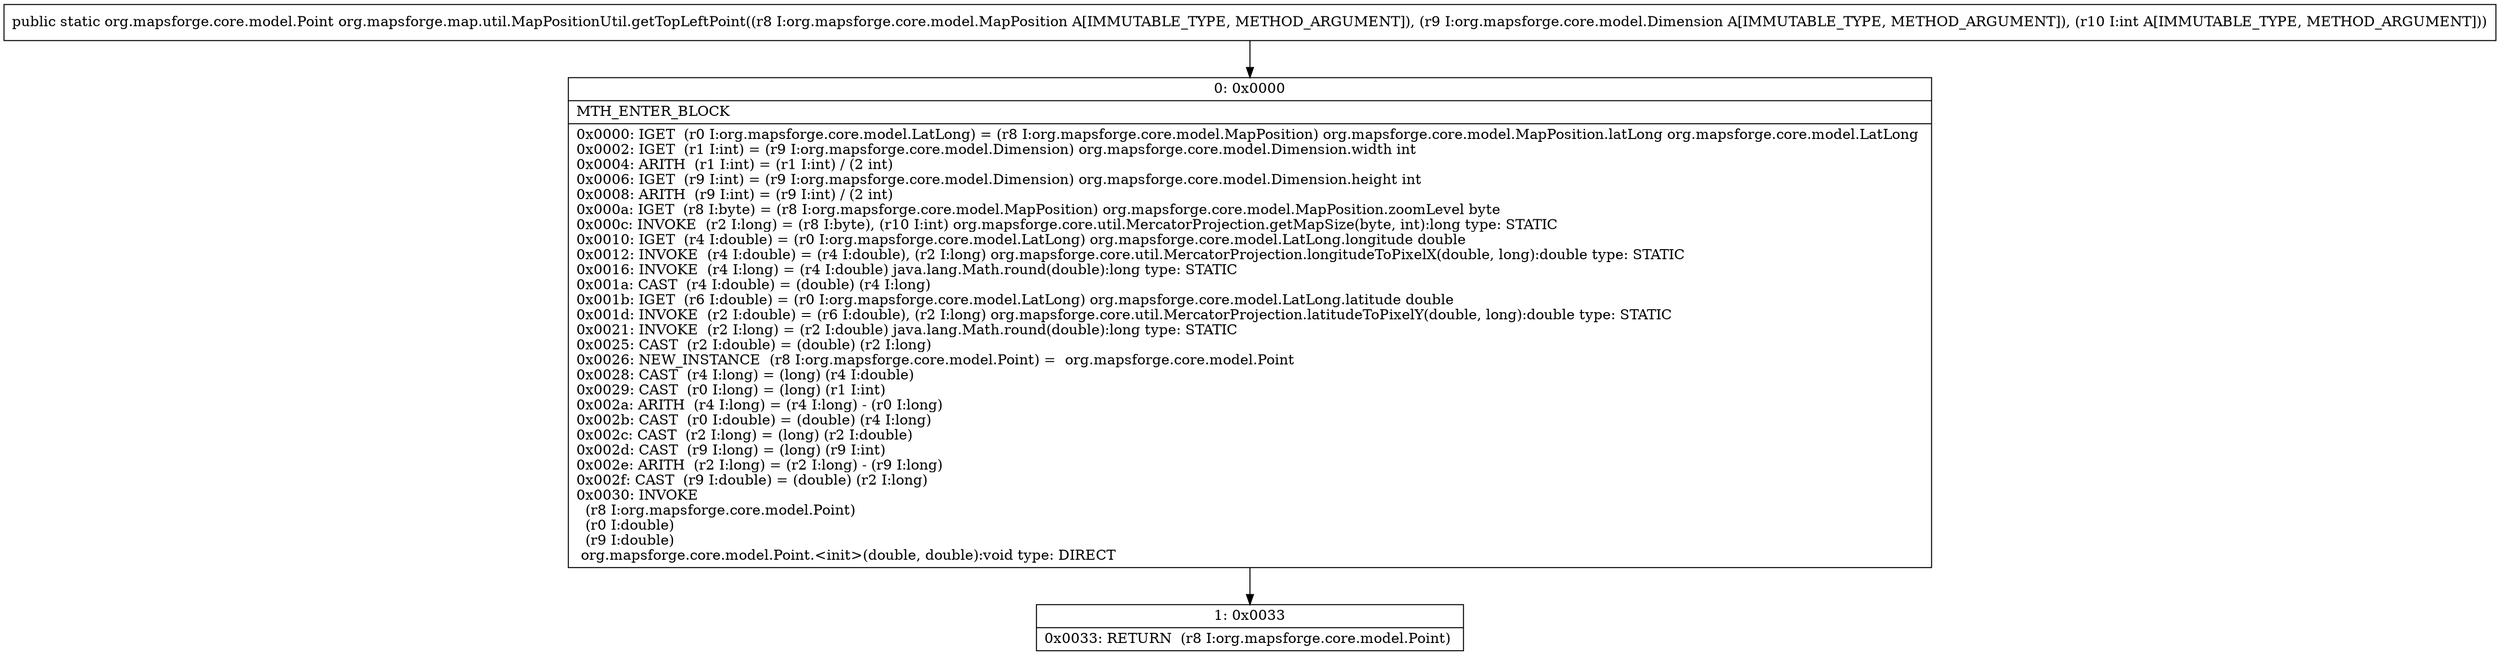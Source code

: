 digraph "CFG fororg.mapsforge.map.util.MapPositionUtil.getTopLeftPoint(Lorg\/mapsforge\/core\/model\/MapPosition;Lorg\/mapsforge\/core\/model\/Dimension;I)Lorg\/mapsforge\/core\/model\/Point;" {
Node_0 [shape=record,label="{0\:\ 0x0000|MTH_ENTER_BLOCK\l|0x0000: IGET  (r0 I:org.mapsforge.core.model.LatLong) = (r8 I:org.mapsforge.core.model.MapPosition) org.mapsforge.core.model.MapPosition.latLong org.mapsforge.core.model.LatLong \l0x0002: IGET  (r1 I:int) = (r9 I:org.mapsforge.core.model.Dimension) org.mapsforge.core.model.Dimension.width int \l0x0004: ARITH  (r1 I:int) = (r1 I:int) \/ (2 int) \l0x0006: IGET  (r9 I:int) = (r9 I:org.mapsforge.core.model.Dimension) org.mapsforge.core.model.Dimension.height int \l0x0008: ARITH  (r9 I:int) = (r9 I:int) \/ (2 int) \l0x000a: IGET  (r8 I:byte) = (r8 I:org.mapsforge.core.model.MapPosition) org.mapsforge.core.model.MapPosition.zoomLevel byte \l0x000c: INVOKE  (r2 I:long) = (r8 I:byte), (r10 I:int) org.mapsforge.core.util.MercatorProjection.getMapSize(byte, int):long type: STATIC \l0x0010: IGET  (r4 I:double) = (r0 I:org.mapsforge.core.model.LatLong) org.mapsforge.core.model.LatLong.longitude double \l0x0012: INVOKE  (r4 I:double) = (r4 I:double), (r2 I:long) org.mapsforge.core.util.MercatorProjection.longitudeToPixelX(double, long):double type: STATIC \l0x0016: INVOKE  (r4 I:long) = (r4 I:double) java.lang.Math.round(double):long type: STATIC \l0x001a: CAST  (r4 I:double) = (double) (r4 I:long) \l0x001b: IGET  (r6 I:double) = (r0 I:org.mapsforge.core.model.LatLong) org.mapsforge.core.model.LatLong.latitude double \l0x001d: INVOKE  (r2 I:double) = (r6 I:double), (r2 I:long) org.mapsforge.core.util.MercatorProjection.latitudeToPixelY(double, long):double type: STATIC \l0x0021: INVOKE  (r2 I:long) = (r2 I:double) java.lang.Math.round(double):long type: STATIC \l0x0025: CAST  (r2 I:double) = (double) (r2 I:long) \l0x0026: NEW_INSTANCE  (r8 I:org.mapsforge.core.model.Point) =  org.mapsforge.core.model.Point \l0x0028: CAST  (r4 I:long) = (long) (r4 I:double) \l0x0029: CAST  (r0 I:long) = (long) (r1 I:int) \l0x002a: ARITH  (r4 I:long) = (r4 I:long) \- (r0 I:long) \l0x002b: CAST  (r0 I:double) = (double) (r4 I:long) \l0x002c: CAST  (r2 I:long) = (long) (r2 I:double) \l0x002d: CAST  (r9 I:long) = (long) (r9 I:int) \l0x002e: ARITH  (r2 I:long) = (r2 I:long) \- (r9 I:long) \l0x002f: CAST  (r9 I:double) = (double) (r2 I:long) \l0x0030: INVOKE  \l  (r8 I:org.mapsforge.core.model.Point)\l  (r0 I:double)\l  (r9 I:double)\l org.mapsforge.core.model.Point.\<init\>(double, double):void type: DIRECT \l}"];
Node_1 [shape=record,label="{1\:\ 0x0033|0x0033: RETURN  (r8 I:org.mapsforge.core.model.Point) \l}"];
MethodNode[shape=record,label="{public static org.mapsforge.core.model.Point org.mapsforge.map.util.MapPositionUtil.getTopLeftPoint((r8 I:org.mapsforge.core.model.MapPosition A[IMMUTABLE_TYPE, METHOD_ARGUMENT]), (r9 I:org.mapsforge.core.model.Dimension A[IMMUTABLE_TYPE, METHOD_ARGUMENT]), (r10 I:int A[IMMUTABLE_TYPE, METHOD_ARGUMENT])) }"];
MethodNode -> Node_0;
Node_0 -> Node_1;
}

